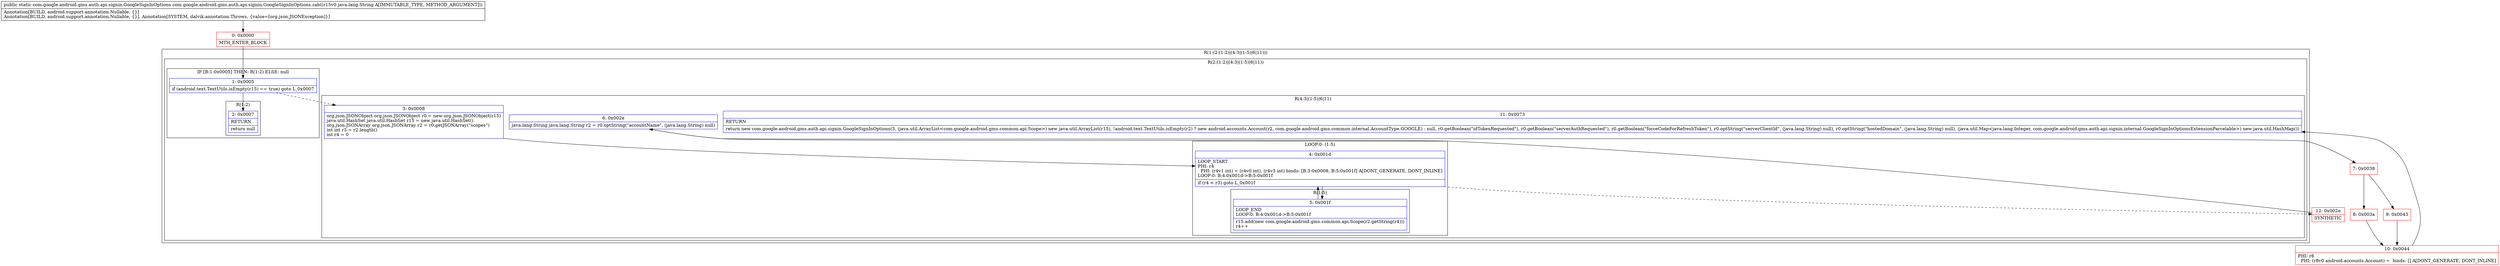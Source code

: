 digraph "CFG forcom.google.android.gms.auth.api.signin.GoogleSignInOptions.zab(Ljava\/lang\/String;)Lcom\/google\/android\/gms\/auth\/api\/signin\/GoogleSignInOptions;" {
subgraph cluster_Region_1217493287 {
label = "R(1:(2:(1:2)|(4:3|(1:5)|6|11)))";
node [shape=record,color=blue];
subgraph cluster_Region_2001855006 {
label = "R(2:(1:2)|(4:3|(1:5)|6|11))";
node [shape=record,color=blue];
subgraph cluster_IfRegion_1805703982 {
label = "IF [B:1:0x0005] THEN: R(1:2) ELSE: null";
node [shape=record,color=blue];
Node_1 [shape=record,label="{1\:\ 0x0005|if (android.text.TextUtils.isEmpty(r15) == true) goto L_0x0007\l}"];
subgraph cluster_Region_664982011 {
label = "R(1:2)";
node [shape=record,color=blue];
Node_2 [shape=record,label="{2\:\ 0x0007|RETURN\l|return null\l}"];
}
}
subgraph cluster_Region_1561195521 {
label = "R(4:3|(1:5)|6|11)";
node [shape=record,color=blue];
Node_3 [shape=record,label="{3\:\ 0x0008|org.json.JSONObject org.json.JSONObject r0 = new org.json.JSONObject(r15)\ljava.util.HashSet java.util.HashSet r15 = new java.util.HashSet()\lorg.json.JSONArray org.json.JSONArray r2 = r0.getJSONArray(\"scopes\")\lint int r3 = r2.length()\lint r4 = 0\l}"];
subgraph cluster_LoopRegion_395692092 {
label = "LOOP:0: (1:5)";
node [shape=record,color=blue];
Node_4 [shape=record,label="{4\:\ 0x001d|LOOP_START\lPHI: r4 \l  PHI: (r4v1 int) = (r4v0 int), (r4v3 int) binds: [B:3:0x0008, B:5:0x001f] A[DONT_GENERATE, DONT_INLINE]\lLOOP:0: B:4:0x001d\-\>B:5:0x001f\l|if (r4 \< r3) goto L_0x001f\l}"];
subgraph cluster_Region_1491790219 {
label = "R(1:5)";
node [shape=record,color=blue];
Node_5 [shape=record,label="{5\:\ 0x001f|LOOP_END\lLOOP:0: B:4:0x001d\-\>B:5:0x001f\l|r15.add(new com.google.android.gms.common.api.Scope(r2.getString(r4)))\lr4++\l}"];
}
}
Node_6 [shape=record,label="{6\:\ 0x002e|java.lang.String java.lang.String r2 = r0.optString(\"accountName\", (java.lang.String) null)\l}"];
Node_11 [shape=record,label="{11\:\ 0x0073|RETURN\l|return new com.google.android.gms.auth.api.signin.GoogleSignInOptions(3, (java.util.ArrayList\<com.google.android.gms.common.api.Scope\>) new java.util.ArrayList(r15), !android.text.TextUtils.isEmpty(r2) ? new android.accounts.Account(r2, com.google.android.gms.common.internal.AccountType.GOOGLE) : null, r0.getBoolean(\"idTokenRequested\"), r0.getBoolean(\"serverAuthRequested\"), r0.getBoolean(\"forceCodeForRefreshToken\"), r0.optString(\"serverClientId\", (java.lang.String) null), r0.optString(\"hostedDomain\", (java.lang.String) null), (java.util.Map\<java.lang.Integer, com.google.android.gms.auth.api.signin.internal.GoogleSignInOptionsExtensionParcelable\>) new java.util.HashMap())\l}"];
}
}
}
Node_0 [shape=record,color=red,label="{0\:\ 0x0000|MTH_ENTER_BLOCK\l}"];
Node_7 [shape=record,color=red,label="{7\:\ 0x0038}"];
Node_8 [shape=record,color=red,label="{8\:\ 0x003a}"];
Node_9 [shape=record,color=red,label="{9\:\ 0x0043}"];
Node_10 [shape=record,color=red,label="{10\:\ 0x0044|PHI: r8 \l  PHI: (r8v0 android.accounts.Account) =  binds: [] A[DONT_GENERATE, DONT_INLINE]\l}"];
Node_12 [shape=record,color=red,label="{12\:\ 0x002e|SYNTHETIC\l}"];
MethodNode[shape=record,label="{public static com.google.android.gms.auth.api.signin.GoogleSignInOptions com.google.android.gms.auth.api.signin.GoogleSignInOptions.zab((r15v0 java.lang.String A[IMMUTABLE_TYPE, METHOD_ARGUMENT]))  | Annotation[BUILD, android.support.annotation.Nullable, \{\}]\lAnnotation[BUILD, android.support.annotation.Nullable, \{\}], Annotation[SYSTEM, dalvik.annotation.Throws, \{value=[org.json.JSONException]\}]\l}"];
MethodNode -> Node_0;
Node_1 -> Node_2;
Node_1 -> Node_3[style=dashed];
Node_3 -> Node_4;
Node_4 -> Node_5;
Node_4 -> Node_12[style=dashed];
Node_5 -> Node_4;
Node_6 -> Node_7;
Node_0 -> Node_1;
Node_7 -> Node_8;
Node_7 -> Node_9;
Node_8 -> Node_10;
Node_9 -> Node_10;
Node_10 -> Node_11;
Node_12 -> Node_6;
}


